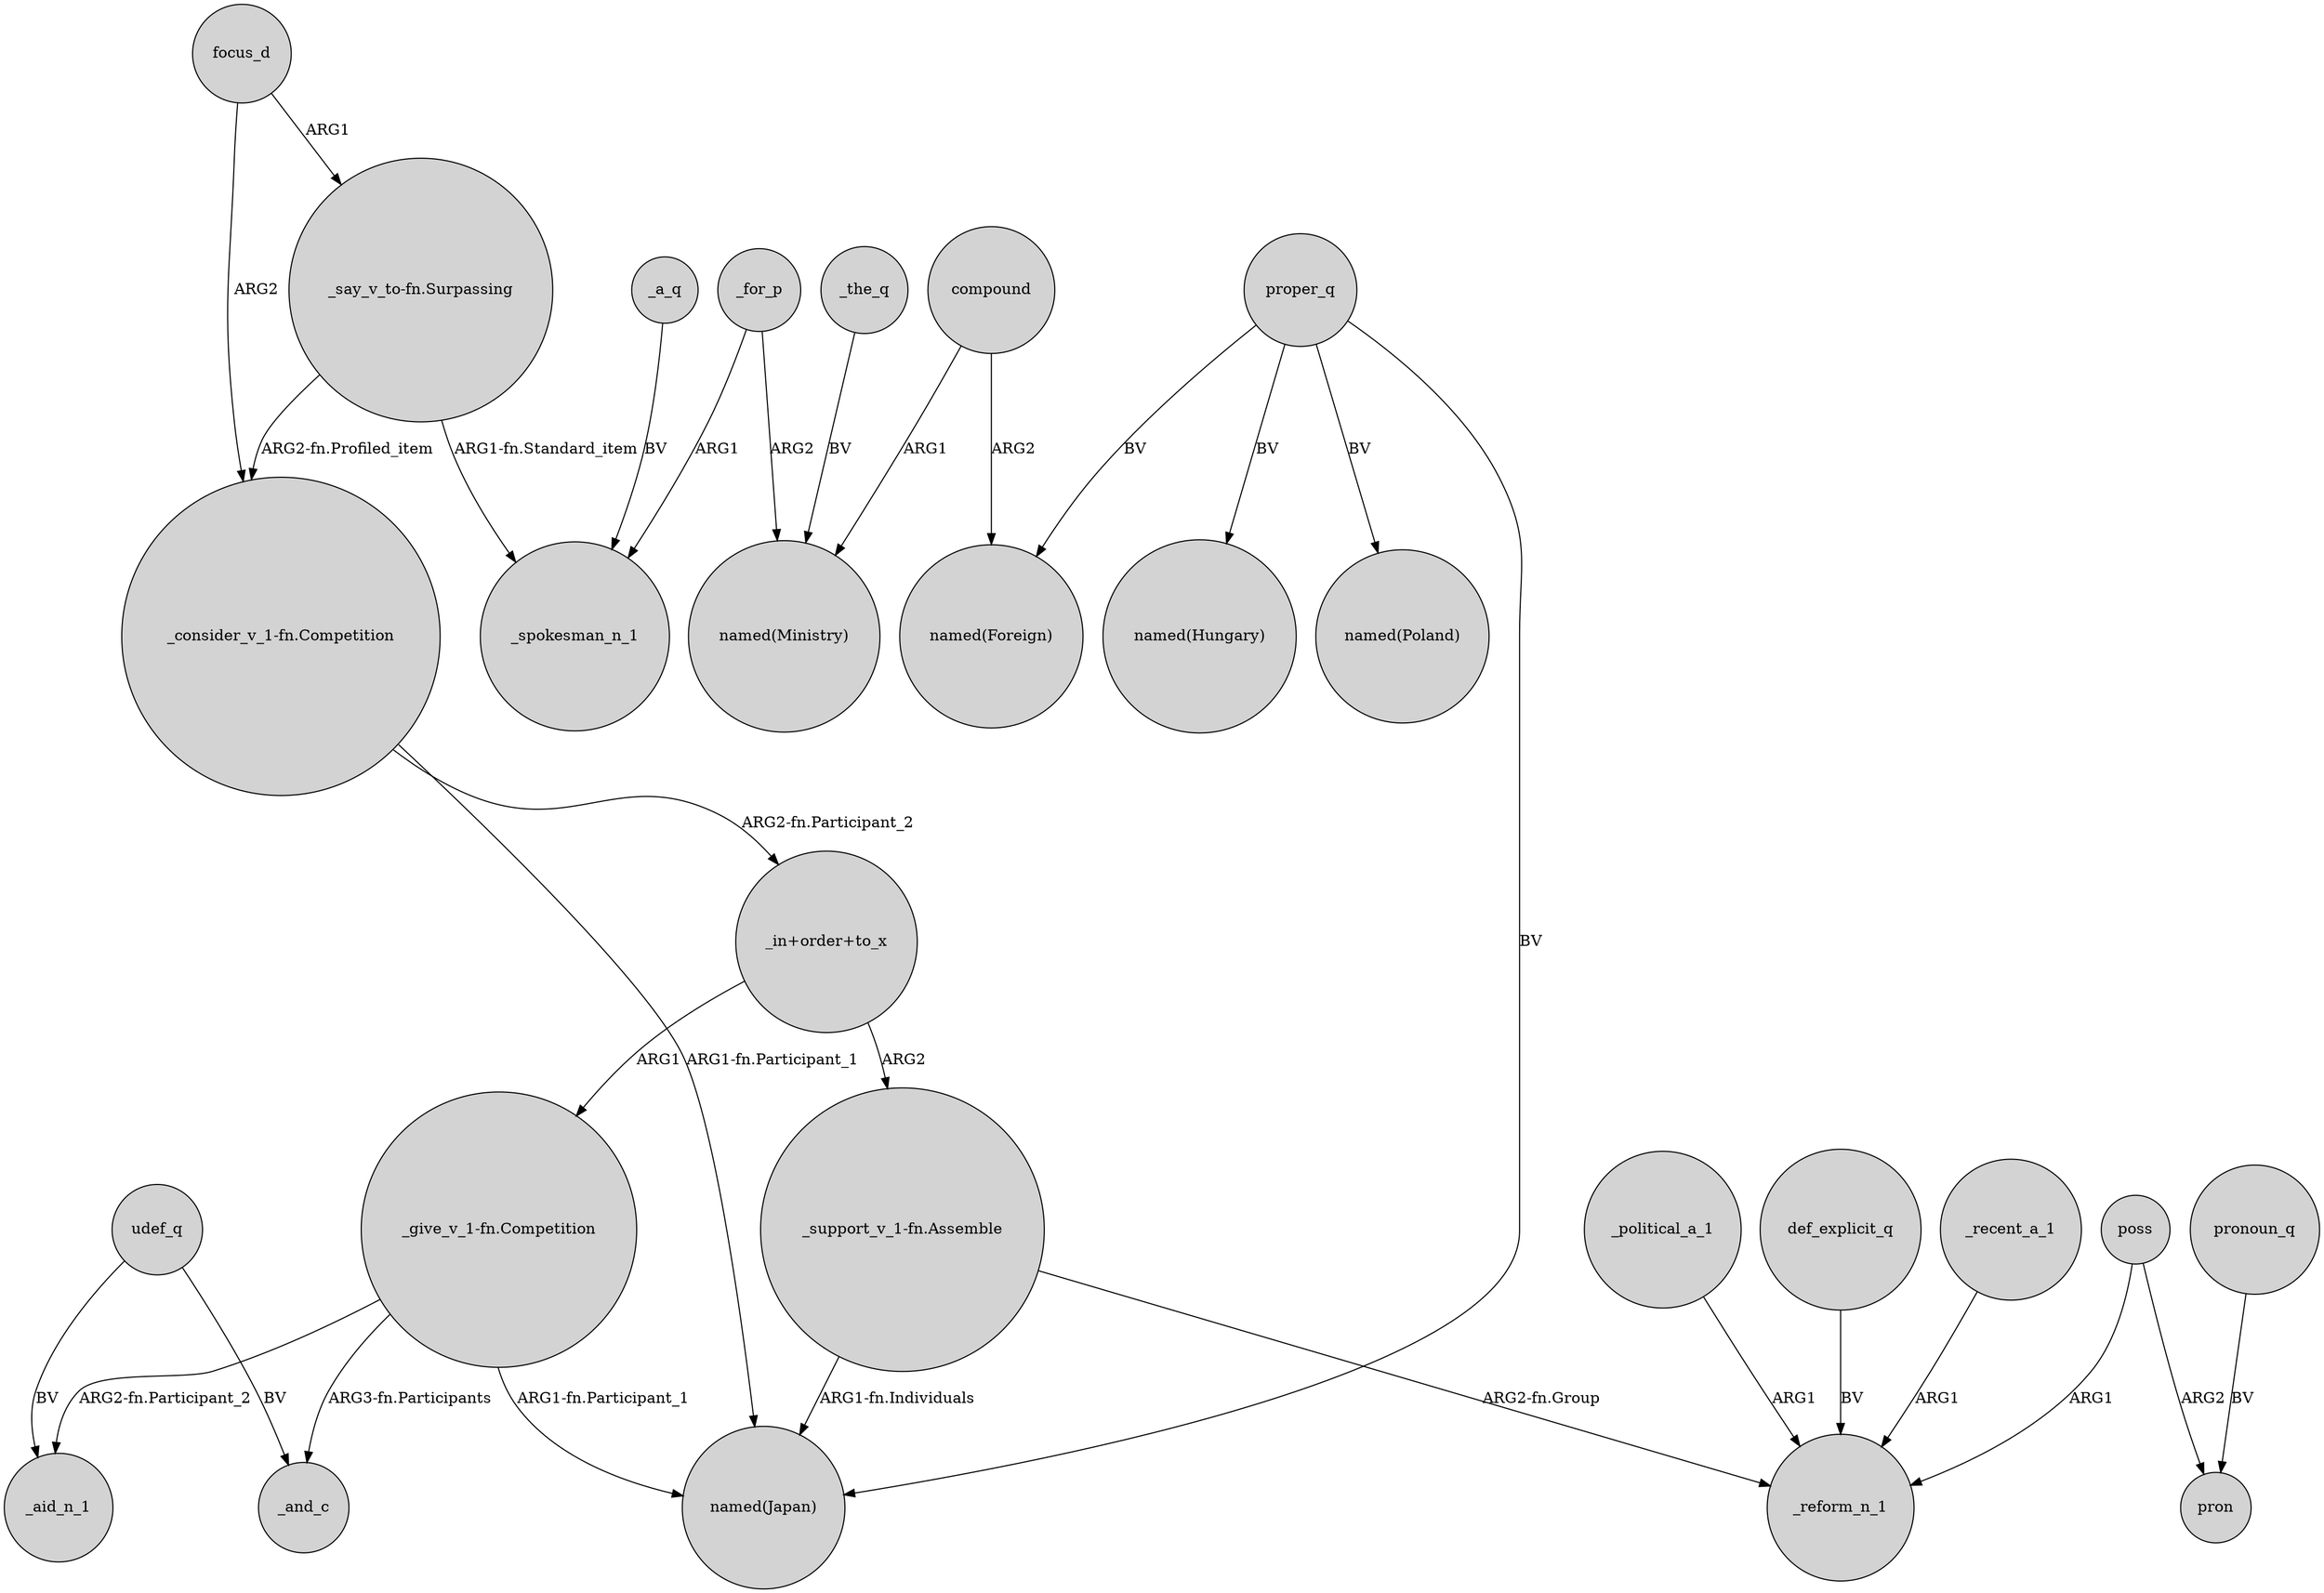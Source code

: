 digraph {
	node [shape=circle style=filled]
	"_give_v_1-fn.Competition" -> _aid_n_1 [label="ARG2-fn.Participant_2"]
	"_in+order+to_x" -> "_support_v_1-fn.Assemble" [label=ARG2]
	compound -> "named(Ministry)" [label=ARG1]
	"_consider_v_1-fn.Competition" -> "named(Japan)" [label="ARG1-fn.Participant_1"]
	"_support_v_1-fn.Assemble" -> _reform_n_1 [label="ARG2-fn.Group"]
	_for_p -> "named(Ministry)" [label=ARG2]
	def_explicit_q -> _reform_n_1 [label=BV]
	poss -> _reform_n_1 [label=ARG1]
	proper_q -> "named(Hungary)" [label=BV]
	_recent_a_1 -> _reform_n_1 [label=ARG1]
	_for_p -> _spokesman_n_1 [label=ARG1]
	udef_q -> _and_c [label=BV]
	"_give_v_1-fn.Competition" -> "named(Japan)" [label="ARG1-fn.Participant_1"]
	"_give_v_1-fn.Competition" -> _and_c [label="ARG3-fn.Participants"]
	udef_q -> _aid_n_1 [label=BV]
	pronoun_q -> pron [label=BV]
	proper_q -> "named(Foreign)" [label=BV]
	compound -> "named(Foreign)" [label=ARG2]
	poss -> pron [label=ARG2]
	_political_a_1 -> _reform_n_1 [label=ARG1]
	"_consider_v_1-fn.Competition" -> "_in+order+to_x" [label="ARG2-fn.Participant_2"]
	focus_d -> "_consider_v_1-fn.Competition" [label=ARG2]
	proper_q -> "named(Japan)" [label=BV]
	_the_q -> "named(Ministry)" [label=BV]
	"_in+order+to_x" -> "_give_v_1-fn.Competition" [label=ARG1]
	"_support_v_1-fn.Assemble" -> "named(Japan)" [label="ARG1-fn.Individuals"]
	focus_d -> "_say_v_to-fn.Surpassing" [label=ARG1]
	"_say_v_to-fn.Surpassing" -> "_consider_v_1-fn.Competition" [label="ARG2-fn.Profiled_item"]
	_a_q -> _spokesman_n_1 [label=BV]
	"_say_v_to-fn.Surpassing" -> _spokesman_n_1 [label="ARG1-fn.Standard_item"]
	proper_q -> "named(Poland)" [label=BV]
}

